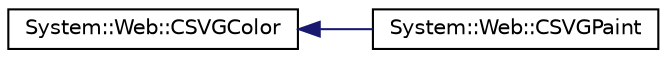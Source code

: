 digraph G
{
  edge [fontname="Helvetica",fontsize="10",labelfontname="Helvetica",labelfontsize="10"];
  node [fontname="Helvetica",fontsize="10",shape=record];
  rankdir="LR";
  Node1 [label="System::Web::CSVGColor",height=0.2,width=0.4,color="black", fillcolor="white", style="filled",URL="$class_system_1_1_web_1_1_c_s_v_g_color.html"];
  Node1 -> Node2 [dir="back",color="midnightblue",fontsize="10",style="solid",fontname="Helvetica"];
  Node2 [label="System::Web::CSVGPaint",height=0.2,width=0.4,color="black", fillcolor="white", style="filled",URL="$class_system_1_1_web_1_1_c_s_v_g_paint.html"];
}
